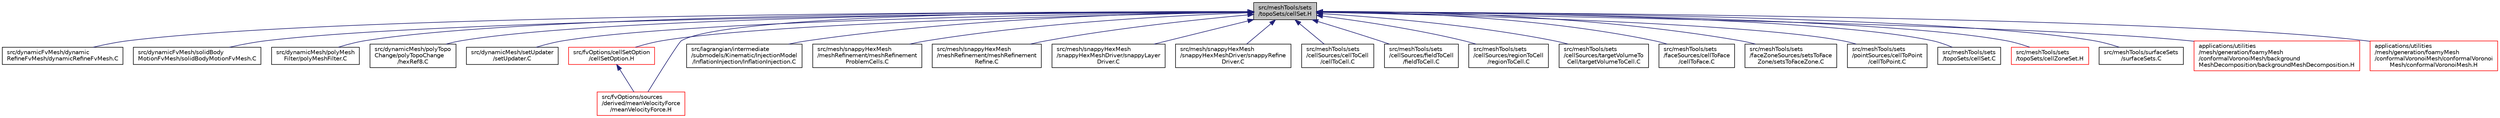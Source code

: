 digraph "src/meshTools/sets/topoSets/cellSet.H"
{
  bgcolor="transparent";
  edge [fontname="Helvetica",fontsize="10",labelfontname="Helvetica",labelfontsize="10"];
  node [fontname="Helvetica",fontsize="10",shape=record];
  Node1 [label="src/meshTools/sets\l/topoSets/cellSet.H",height=0.2,width=0.4,color="black", fillcolor="grey75", style="filled", fontcolor="black"];
  Node1 -> Node2 [dir="back",color="midnightblue",fontsize="10",style="solid",fontname="Helvetica"];
  Node2 [label="src/dynamicFvMesh/dynamic\lRefineFvMesh/dynamicRefineFvMesh.C",height=0.2,width=0.4,color="black",URL="$a04857.html"];
  Node1 -> Node3 [dir="back",color="midnightblue",fontsize="10",style="solid",fontname="Helvetica"];
  Node3 [label="src/dynamicFvMesh/solidBody\lMotionFvMesh/solidBodyMotionFvMesh.C",height=0.2,width=0.4,color="black",URL="$a04885.html"];
  Node1 -> Node4 [dir="back",color="midnightblue",fontsize="10",style="solid",fontname="Helvetica"];
  Node4 [label="src/dynamicMesh/polyMesh\lFilter/polyMeshFilter.C",height=0.2,width=0.4,color="black",URL="$a04991.html"];
  Node1 -> Node5 [dir="back",color="midnightblue",fontsize="10",style="solid",fontname="Helvetica"];
  Node5 [label="src/dynamicMesh/polyTopo\lChange/polyTopoChange\l/hexRef8.C",height=0.2,width=0.4,color="black",URL="$a05015.html"];
  Node1 -> Node6 [dir="back",color="midnightblue",fontsize="10",style="solid",fontname="Helvetica"];
  Node6 [label="src/dynamicMesh/setUpdater\l/setUpdater.C",height=0.2,width=0.4,color="black",URL="$a05053.html"];
  Node1 -> Node7 [dir="back",color="midnightblue",fontsize="10",style="solid",fontname="Helvetica"];
  Node7 [label="src/fvOptions/cellSetOption\l/cellSetOption.H",height=0.2,width=0.4,color="red",URL="$a06400.html"];
  Node7 -> Node8 [dir="back",color="midnightblue",fontsize="10",style="solid",fontname="Helvetica"];
  Node8 [label="src/fvOptions/sources\l/derived/meanVelocityForce\l/meanVelocityForce.H",height=0.2,width=0.4,color="red",URL="$a06429.html"];
  Node1 -> Node8 [dir="back",color="midnightblue",fontsize="10",style="solid",fontname="Helvetica"];
  Node1 -> Node9 [dir="back",color="midnightblue",fontsize="10",style="solid",fontname="Helvetica"];
  Node9 [label="src/lagrangian/intermediate\l/submodels/Kinematic/InjectionModel\l/InflationInjection/InflationInjection.C",height=0.2,width=0.4,color="black",URL="$a06809.html"];
  Node1 -> Node10 [dir="back",color="midnightblue",fontsize="10",style="solid",fontname="Helvetica"];
  Node10 [label="src/mesh/snappyHexMesh\l/meshRefinement/meshRefinement\lProblemCells.C",height=0.2,width=0.4,color="black",URL="$a07261.html"];
  Node1 -> Node11 [dir="back",color="midnightblue",fontsize="10",style="solid",fontname="Helvetica"];
  Node11 [label="src/mesh/snappyHexMesh\l/meshRefinement/meshRefinement\lRefine.C",height=0.2,width=0.4,color="black",URL="$a07262.html"];
  Node1 -> Node12 [dir="back",color="midnightblue",fontsize="10",style="solid",fontname="Helvetica"];
  Node12 [label="src/mesh/snappyHexMesh\l/snappyHexMeshDriver/snappyLayer\lDriver.C",height=0.2,width=0.4,color="black",URL="$a07284.html",tooltip="All to do with adding cell layers. "];
  Node1 -> Node13 [dir="back",color="midnightblue",fontsize="10",style="solid",fontname="Helvetica"];
  Node13 [label="src/mesh/snappyHexMesh\l/snappyHexMeshDriver/snappyRefine\lDriver.C",height=0.2,width=0.4,color="black",URL="$a07288.html"];
  Node1 -> Node14 [dir="back",color="midnightblue",fontsize="10",style="solid",fontname="Helvetica"];
  Node14 [label="src/meshTools/sets\l/cellSources/cellToCell\l/cellToCell.C",height=0.2,width=0.4,color="black",URL="$a07529.html"];
  Node1 -> Node15 [dir="back",color="midnightblue",fontsize="10",style="solid",fontname="Helvetica"];
  Node15 [label="src/meshTools/sets\l/cellSources/fieldToCell\l/fieldToCell.C",height=0.2,width=0.4,color="black",URL="$a07540.html"];
  Node1 -> Node16 [dir="back",color="midnightblue",fontsize="10",style="solid",fontname="Helvetica"];
  Node16 [label="src/meshTools/sets\l/cellSources/regionToCell\l/regionToCell.C",height=0.2,width=0.4,color="black",URL="$a07550.html"];
  Node1 -> Node17 [dir="back",color="midnightblue",fontsize="10",style="solid",fontname="Helvetica"];
  Node17 [label="src/meshTools/sets\l/cellSources/targetVolumeTo\lCell/targetVolumeToCell.C",height=0.2,width=0.4,color="black",URL="$a07560.html"];
  Node1 -> Node18 [dir="back",color="midnightblue",fontsize="10",style="solid",fontname="Helvetica"];
  Node18 [label="src/meshTools/sets\l/faceSources/cellToFace\l/cellToFace.C",height=0.2,width=0.4,color="black",URL="$a07570.html"];
  Node1 -> Node19 [dir="back",color="midnightblue",fontsize="10",style="solid",fontname="Helvetica"];
  Node19 [label="src/meshTools/sets\l/faceZoneSources/setsToFace\lZone/setsToFaceZone.C",height=0.2,width=0.4,color="black",URL="$a07592.html"];
  Node1 -> Node20 [dir="back",color="midnightblue",fontsize="10",style="solid",fontname="Helvetica"];
  Node20 [label="src/meshTools/sets\l/pointSources/cellToPoint\l/cellToPoint.C",height=0.2,width=0.4,color="black",URL="$a07598.html"];
  Node1 -> Node21 [dir="back",color="midnightblue",fontsize="10",style="solid",fontname="Helvetica"];
  Node21 [label="src/meshTools/sets\l/topoSets/cellSet.C",height=0.2,width=0.4,color="black",URL="$a07614.html"];
  Node1 -> Node22 [dir="back",color="midnightblue",fontsize="10",style="solid",fontname="Helvetica"];
  Node22 [label="src/meshTools/sets\l/topoSets/cellZoneSet.H",height=0.2,width=0.4,color="red",URL="$a07617.html"];
  Node1 -> Node23 [dir="back",color="midnightblue",fontsize="10",style="solid",fontname="Helvetica"];
  Node23 [label="src/meshTools/surfaceSets\l/surfaceSets.C",height=0.2,width=0.4,color="black",URL="$a07631.html"];
  Node1 -> Node24 [dir="back",color="midnightblue",fontsize="10",style="solid",fontname="Helvetica"];
  Node24 [label="applications/utilities\l/mesh/generation/foamyMesh\l/conformalVoronoiMesh/background\lMeshDecomposition/backgroundMeshDecomposition.H",height=0.2,width=0.4,color="red",URL="$a04107.html"];
  Node1 -> Node25 [dir="back",color="midnightblue",fontsize="10",style="solid",fontname="Helvetica"];
  Node25 [label="applications/utilities\l/mesh/generation/foamyMesh\l/conformalVoronoiMesh/conformalVoronoi\lMesh/conformalVoronoiMesh.H",height=0.2,width=0.4,color="red",URL="$a04155.html"];
}
